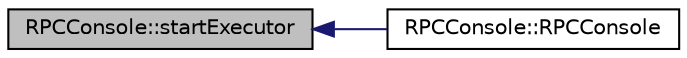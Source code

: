 digraph "RPCConsole::startExecutor"
{
  edge [fontname="Helvetica",fontsize="10",labelfontname="Helvetica",labelfontsize="10"];
  node [fontname="Helvetica",fontsize="10",shape=record];
  rankdir="LR";
  Node244 [label="RPCConsole::startExecutor",height=0.2,width=0.4,color="black", fillcolor="grey75", style="filled", fontcolor="black"];
  Node244 -> Node245 [dir="back",color="midnightblue",fontsize="10",style="solid",fontname="Helvetica"];
  Node245 [label="RPCConsole::RPCConsole",height=0.2,width=0.4,color="black", fillcolor="white", style="filled",URL="$d7/de8/class_r_p_c_console.html#aeac546e68f8c2cafa79a0294dd78f2ad"];
}
